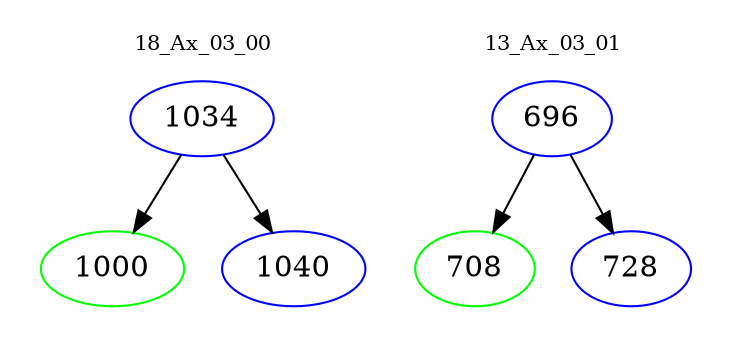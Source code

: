 digraph{
subgraph cluster_0 {
color = white
label = "18_Ax_03_00";
fontsize=10;
T0_1034 [label="1034", color="blue"]
T0_1034 -> T0_1000 [color="black"]
T0_1000 [label="1000", color="green"]
T0_1034 -> T0_1040 [color="black"]
T0_1040 [label="1040", color="blue"]
}
subgraph cluster_1 {
color = white
label = "13_Ax_03_01";
fontsize=10;
T1_696 [label="696", color="blue"]
T1_696 -> T1_708 [color="black"]
T1_708 [label="708", color="green"]
T1_696 -> T1_728 [color="black"]
T1_728 [label="728", color="blue"]
}
}
